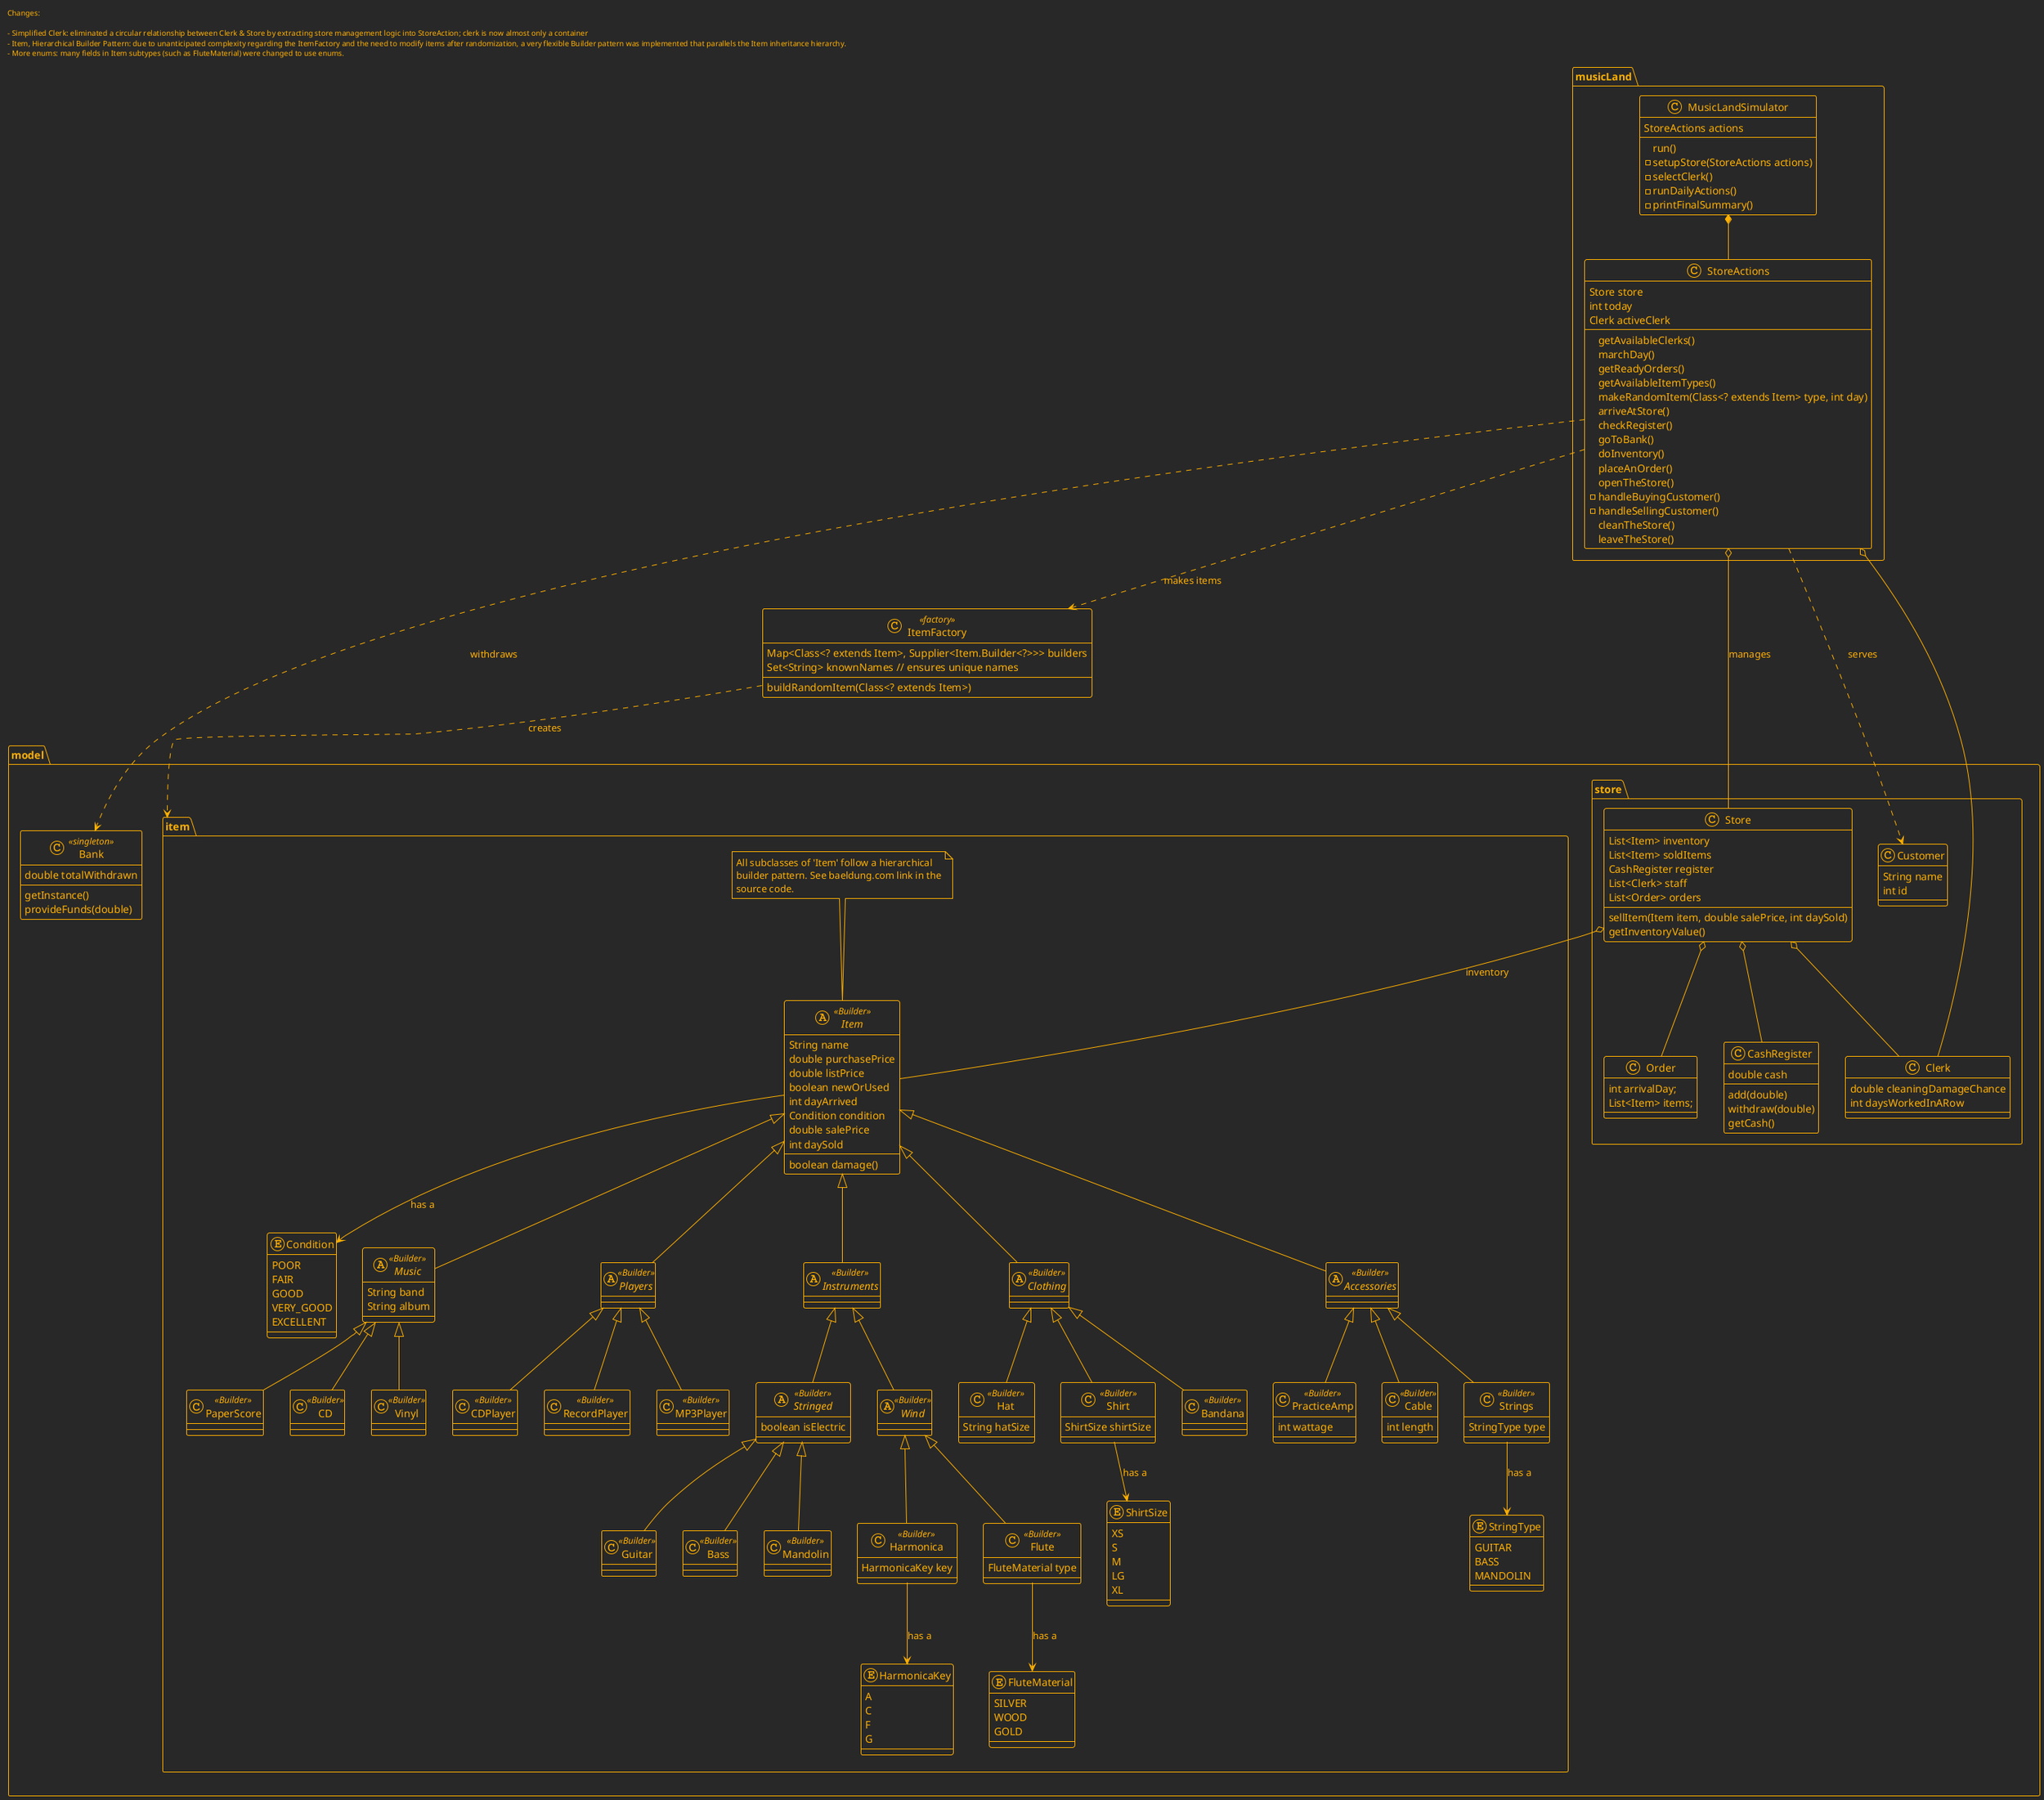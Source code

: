 @startuml

!theme crt-amber

<style>
header {
  HorizontalAlignment left
}
</style>

header
Changes:

- Simplified Clerk: eliminated a circular relationship between Clerk & Store by extracting store management logic into StoreAction; clerk is now almost only a container
- Item, Hierarchical Builder Pattern: due to unanticipated complexity regarding the ItemFactory and the need to modify items after randomization, a very flexible Builder pattern was implemented that parallels the Item inheritance hierarchy.
- More enums: many fields in Item subtypes (such as FluteMaterial) were changed to use enums.
endheader

package "model" {

  package "item" {
    enum Condition {
      POOR
      FAIR
      GOOD
      VERY_GOOD
      EXCELLENT
    }

    abstract class Item <<Builder>> {
      String name
      double purchasePrice
      double listPrice
      boolean newOrUsed
      int dayArrived
      Condition condition
      double salePrice
      int daySold
      boolean damage()
    }

    note top
      All subclasses of 'Item' follow a hierarchical
      builder pattern. See baeldung.com link in the
      source code.
    end note


    abstract class Music <<Builder>> extends Item {
String band
      String album
    }
    class PaperScore <<Builder>> extends Music {}
    class CD <<Builder>> extends Music {}
    class Vinyl <<Builder>> extends Music {}

    abstract class Players <<Builder>> extends Item {}
    class CDPlayer <<Builder>> extends Players {}
    class RecordPlayer <<Builder>> extends Players {}
    class MP3Player <<Builder>> extends Players {}

    abstract class Instruments <<Builder>> extends Item {}
    abstract class Stringed <<Builder>> extends Instruments {
      boolean isElectric
    }
    class Guitar <<Builder>> extends Stringed {}
    class Bass <<Builder>> extends Stringed {}
    class Mandolin <<Builder>> extends Stringed {}

    abstract class Wind <<Builder>> extends Instruments {}
    class Flute <<Builder>> extends Wind {
      FluteMaterial type
    }

    enum FluteMaterial {
      SILVER
      WOOD
      GOLD
    }

    Flute --> FluteMaterial: has a

    class Harmonica <<Builder>> extends Wind {
      HarmonicaKey key
    }

    enum HarmonicaKey {
      A
      C
      F
      G
    }

    Harmonica --> HarmonicaKey: has a

    abstract class Clothing <<Builder>> extends Item {}
    class Hat <<Builder>> extends Clothing {
      String hatSize
    }
    class Shirt <<Builder>> extends Clothing {
      ShirtSize shirtSize
    }

    enum ShirtSize {
      XS
      S
      M
      LG
      XL
    }

    Shirt --> ShirtSize : has a
    class Bandana <<Builder>> extends Clothing {}

    abstract class Accessories <<Builder>> extends Item {}
    class PracticeAmp <<Builder>> extends Accessories {
      int wattage
    }
    class Cable <<Builder>> extends Accessories {
      int length
    }
    class Strings <<Builder>> extends Accessories {
      StringType type
    }

    enum StringType {
      GUITAR
      BASS
      MANDOLIN
    }

    Strings --> StringType: has a
  }

  package "store" {
    class Order {
      int arrivalDay;
      List<Item> items;
    }

    class Store {
      List<Item> inventory
      List<Item> soldItems
      CashRegister register
      List<Clerk> staff
      List<Order> orders
      sellItem(Item item, double salePrice, int daySold)
      getInventoryValue()
    }
    Store o-- Order

    class CashRegister {
      double cash
      add(double)
      withdraw(double)
      getCash()
    }

    class Clerk {
      double cleaningDamageChance
      int daysWorkedInARow
    }

    class Customer {
      String name
      int id
    }
  }

  class Bank <<singleton>> {
    double totalWithdrawn
    getInstance()
    provideFunds(double)
  }

}

class ItemFactory <<factory>> {
  Map<Class<? extends Item>, Supplier<Item.Builder<?>>> builders
  Set<String> knownNames // ensures unique names
  buildRandomItem(Class<? extends Item>)
}

package musicLand {

  class StoreActions {
    Store store
    int today
    Clerk activeClerk

    getAvailableClerks()
    marchDay()
    getReadyOrders()
    getAvailableItemTypes()
    makeRandomItem(Class<? extends Item> type, int day)
    arriveAtStore()
    checkRegister()
    goToBank()
    doInventory()
    placeAnOrder()
    openTheStore()
    -handleBuyingCustomer()
    -handleSellingCustomer()
    cleanTheStore()
    leaveTheStore()
  }
  StoreActions o-- Store : manages
  StoreActions o-- Clerk
  StoreActions ..> Bank : withdraws
  StoreActions ..> ItemFactory : makes items

  class MusicLandSimulator {
    StoreActions actions
    run()
    -setupStore(StoreActions actions)
    -selectClerk()
    -runDailyActions()
    -printFinalSummary()
  }
  MusicLandSimulator *-- StoreActions
}

' Relationships
Store o-- CashRegister
Store o-- Item : inventory
Store o-- Clerk
Item --> Condition : has a
StoreActions ..> Customer : serves

ItemFactory ..> item : creates
@enduml

